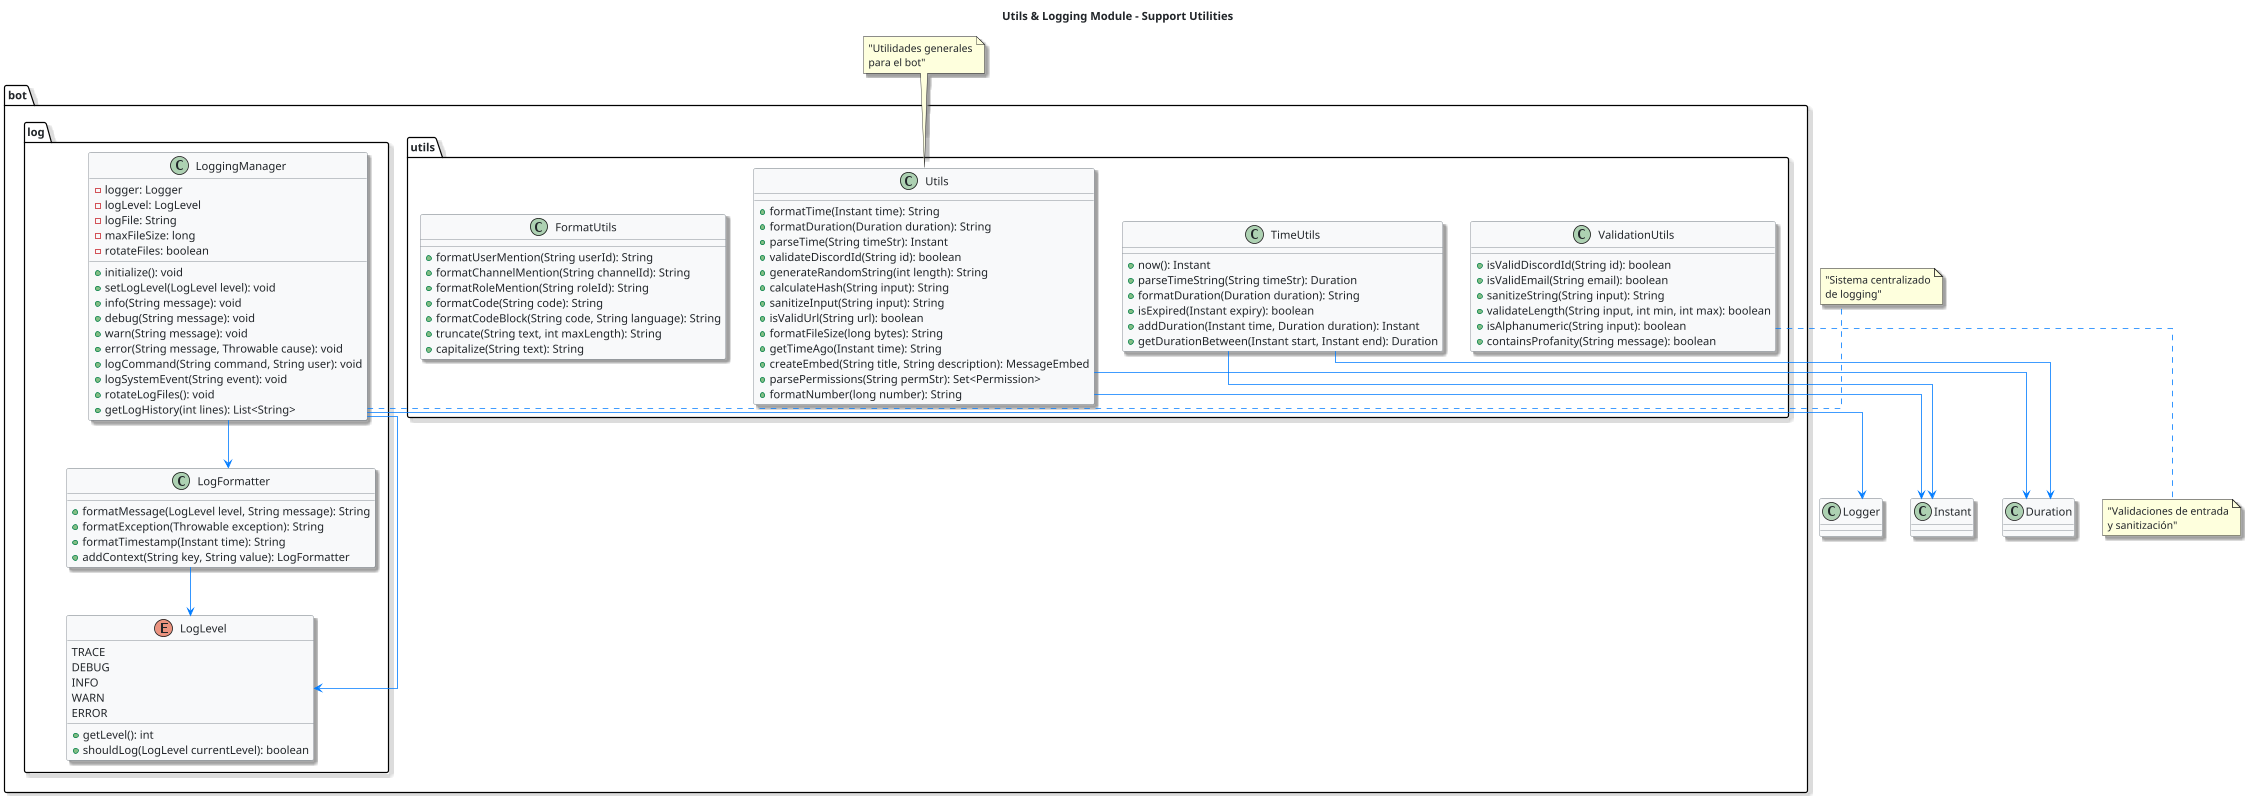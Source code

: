 @startuml Utils_Logging_Module
scale 0.8
skinparam backgroundColor white
skinparam classBackgroundColor #f8f9fa
skinparam classBorderColor #6c757d
skinparam classFontColor #212529
skinparam interfaceFontColor #212529
skinparam noteFontColor #212529
skinparam packageTitleColor #495057
skinparam packageTitleFontColor #495057
skinparam defaultFontColor #212529
skinparam ArrowColor #007bff
skinparam shadowing true
skinparam linetype ortho

title Utils & Logging Module - Support Utilities

' Clases externas
class Logger
class Instant
class Duration

package bot.utils {
  class Utils {
    +formatTime(Instant time): String
    +formatDuration(Duration duration): String
    +parseTime(String timeStr): Instant
    +validateDiscordId(String id): boolean
    +generateRandomString(int length): String
    +calculateHash(String input): String
    +sanitizeInput(String input): String
    +isValidUrl(String url): boolean
    +formatFileSize(long bytes): String
    +getTimeAgo(Instant time): String
    +createEmbed(String title, String description): MessageEmbed
    +parsePermissions(String permStr): Set<Permission>
    +formatNumber(long number): String
  }
  
  class TimeUtils {
    +now(): Instant
    +parseTimeString(String timeStr): Duration
    +formatDuration(Duration duration): String
    +isExpired(Instant expiry): boolean
    +addDuration(Instant time, Duration duration): Instant
    +getDurationBetween(Instant start, Instant end): Duration
  }
  
  class ValidationUtils {
    +isValidDiscordId(String id): boolean
    +isValidEmail(String email): boolean
    +sanitizeString(String input): String
    +validateLength(String input, int min, int max): boolean
    +isAlphanumeric(String input): boolean
    +containsProfanity(String message): boolean
  }
  
  class FormatUtils {
    +formatUserMention(String userId): String
    +formatChannelMention(String channelId): String
    +formatRoleMention(String roleId): String
    +formatCode(String code): String
    +formatCodeBlock(String code, String language): String
    +truncate(String text, int maxLength): String
    +capitalize(String text): String
  }
}

package bot.log {
  class LoggingManager {
    -logger: Logger
    -logLevel: LogLevel
    -logFile: String
    -maxFileSize: long
    -rotateFiles: boolean
    +initialize(): void
    +setLogLevel(LogLevel level): void
    +info(String message): void
    +debug(String message): void
    +warn(String message): void
    +error(String message, Throwable cause): void
    +logCommand(String command, String user): void
    +logSystemEvent(String event): void
    +rotateLogFiles(): void
    +getLogHistory(int lines): List<String>
  }
  
  enum LogLevel {
    TRACE
    DEBUG
    INFO
    WARN
    ERROR
    +getLevel(): int
    +shouldLog(LogLevel currentLevel): boolean
  }
  
  class LogFormatter {
    +formatMessage(LogLevel level, String message): String
    +formatException(Throwable exception): String
    +formatTimestamp(Instant time): String
    +addContext(String key, String value): LogFormatter
  }
}

' Relaciones internas
LoggingManager --> Logger
LoggingManager --> LogLevel
LoggingManager --> LogFormatter
LogFormatter --> LogLevel

' Utilidades tiempo
TimeUtils --> Instant
TimeUtils --> Duration

' Dependencias externas
Utils --> Instant
Utils --> Duration

note top of Utils : "Utilidades generales\npara el bot"
note right of LoggingManager : "Sistema centralizado\nde logging"
note bottom of ValidationUtils : "Validaciones de entrada\ny sanitización"

@enduml
